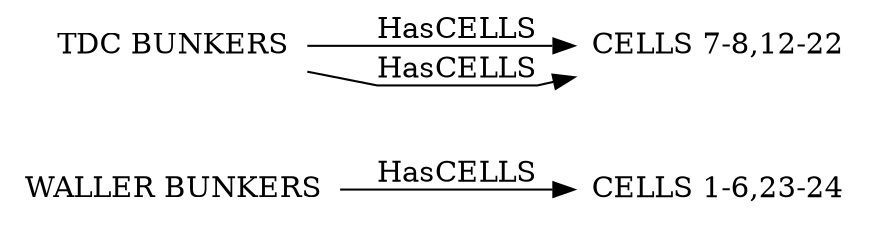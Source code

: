 // The Round Table
digraph {
	graph [landscape=False rankdir=LR size="20,16" splines=polyline]
	node [color=white style=filled]
	node [shape=plaintext]
	"WALLER BUNKERS" -> "CELLS 1-6,23-24" [label=HasCELLS]
	"TDC BUNKERS" -> "CELLS 7-8,12-22" [label=HasCELLS]
	"TDC BUNKERS" -> "CELLS 7-8,12-22" [label=HasCELLS]
}
